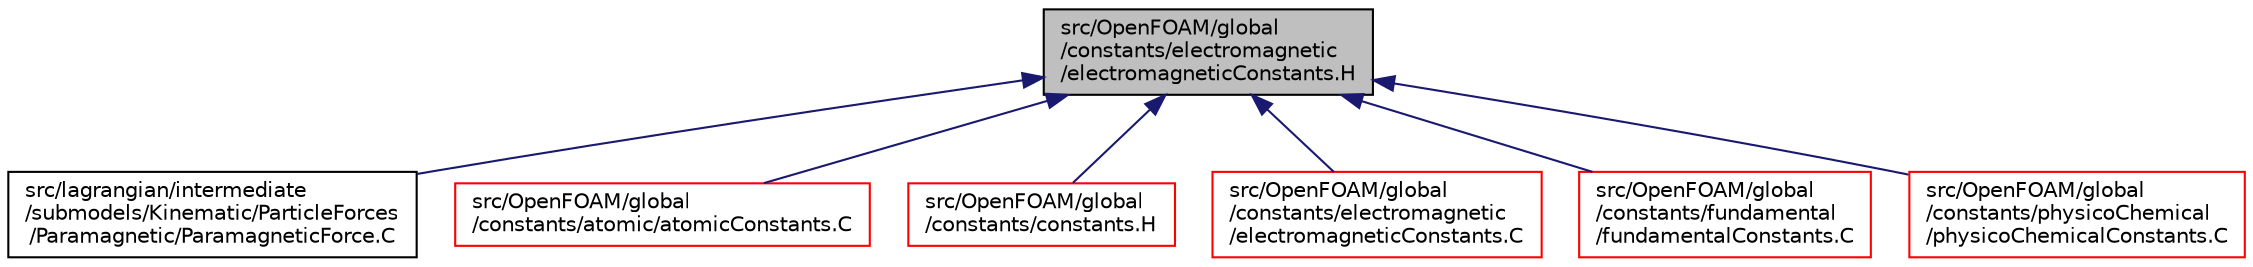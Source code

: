 digraph "src/OpenFOAM/global/constants/electromagnetic/electromagneticConstants.H"
{
  bgcolor="transparent";
  edge [fontname="Helvetica",fontsize="10",labelfontname="Helvetica",labelfontsize="10"];
  node [fontname="Helvetica",fontsize="10",shape=record];
  Node1 [label="src/OpenFOAM/global\l/constants/electromagnetic\l/electromagneticConstants.H",height=0.2,width=0.4,color="black", fillcolor="grey75", style="filled", fontcolor="black"];
  Node1 -> Node2 [dir="back",color="midnightblue",fontsize="10",style="solid",fontname="Helvetica"];
  Node2 [label="src/lagrangian/intermediate\l/submodels/Kinematic/ParticleForces\l/Paramagnetic/ParamagneticForce.C",height=0.2,width=0.4,color="black",URL="$a07022.html"];
  Node1 -> Node3 [dir="back",color="midnightblue",fontsize="10",style="solid",fontname="Helvetica"];
  Node3 [label="src/OpenFOAM/global\l/constants/atomic/atomicConstants.C",height=0.2,width=0.4,color="red",URL="$a08480.html"];
  Node1 -> Node4 [dir="back",color="midnightblue",fontsize="10",style="solid",fontname="Helvetica"];
  Node4 [label="src/OpenFOAM/global\l/constants/constants.H",height=0.2,width=0.4,color="red",URL="$a08483.html"];
  Node1 -> Node5 [dir="back",color="midnightblue",fontsize="10",style="solid",fontname="Helvetica"];
  Node5 [label="src/OpenFOAM/global\l/constants/electromagnetic\l/electromagneticConstants.C",height=0.2,width=0.4,color="red",URL="$a08486.html"];
  Node1 -> Node6 [dir="back",color="midnightblue",fontsize="10",style="solid",fontname="Helvetica"];
  Node6 [label="src/OpenFOAM/global\l/constants/fundamental\l/fundamentalConstants.C",height=0.2,width=0.4,color="red",URL="$a08488.html",tooltip="Fundamental dimensioned constants. "];
  Node1 -> Node7 [dir="back",color="midnightblue",fontsize="10",style="solid",fontname="Helvetica"];
  Node7 [label="src/OpenFOAM/global\l/constants/physicoChemical\l/physicoChemicalConstants.C",height=0.2,width=0.4,color="red",URL="$a08491.html"];
}
